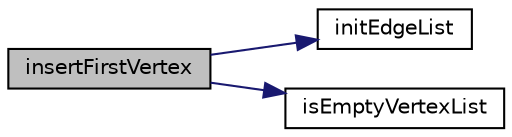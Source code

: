 digraph "insertFirstVertex"
{
 // LATEX_PDF_SIZE
  edge [fontname="Helvetica",fontsize="10",labelfontname="Helvetica",labelfontsize="10"];
  node [fontname="Helvetica",fontsize="10",shape=record];
  rankdir="LR";
  Node1 [label="insertFirstVertex",height=0.2,width=0.4,color="black", fillcolor="grey75", style="filled", fontcolor="black",tooltip=" "];
  Node1 -> Node2 [color="midnightblue",fontsize="10",style="solid",fontname="Helvetica"];
  Node2 [label="initEdgeList",height=0.2,width=0.4,color="black", fillcolor="white", style="filled",URL="$graph_8c.html#a2eb81d411cb89d30e0121d17dbb6d681",tooltip=" "];
  Node1 -> Node3 [color="midnightblue",fontsize="10",style="solid",fontname="Helvetica"];
  Node3 [label="isEmptyVertexList",height=0.2,width=0.4,color="black", fillcolor="white", style="filled",URL="$graph_8c.html#a1203008614bf8ce2b17f1bbaffecd007",tooltip=" "];
}
